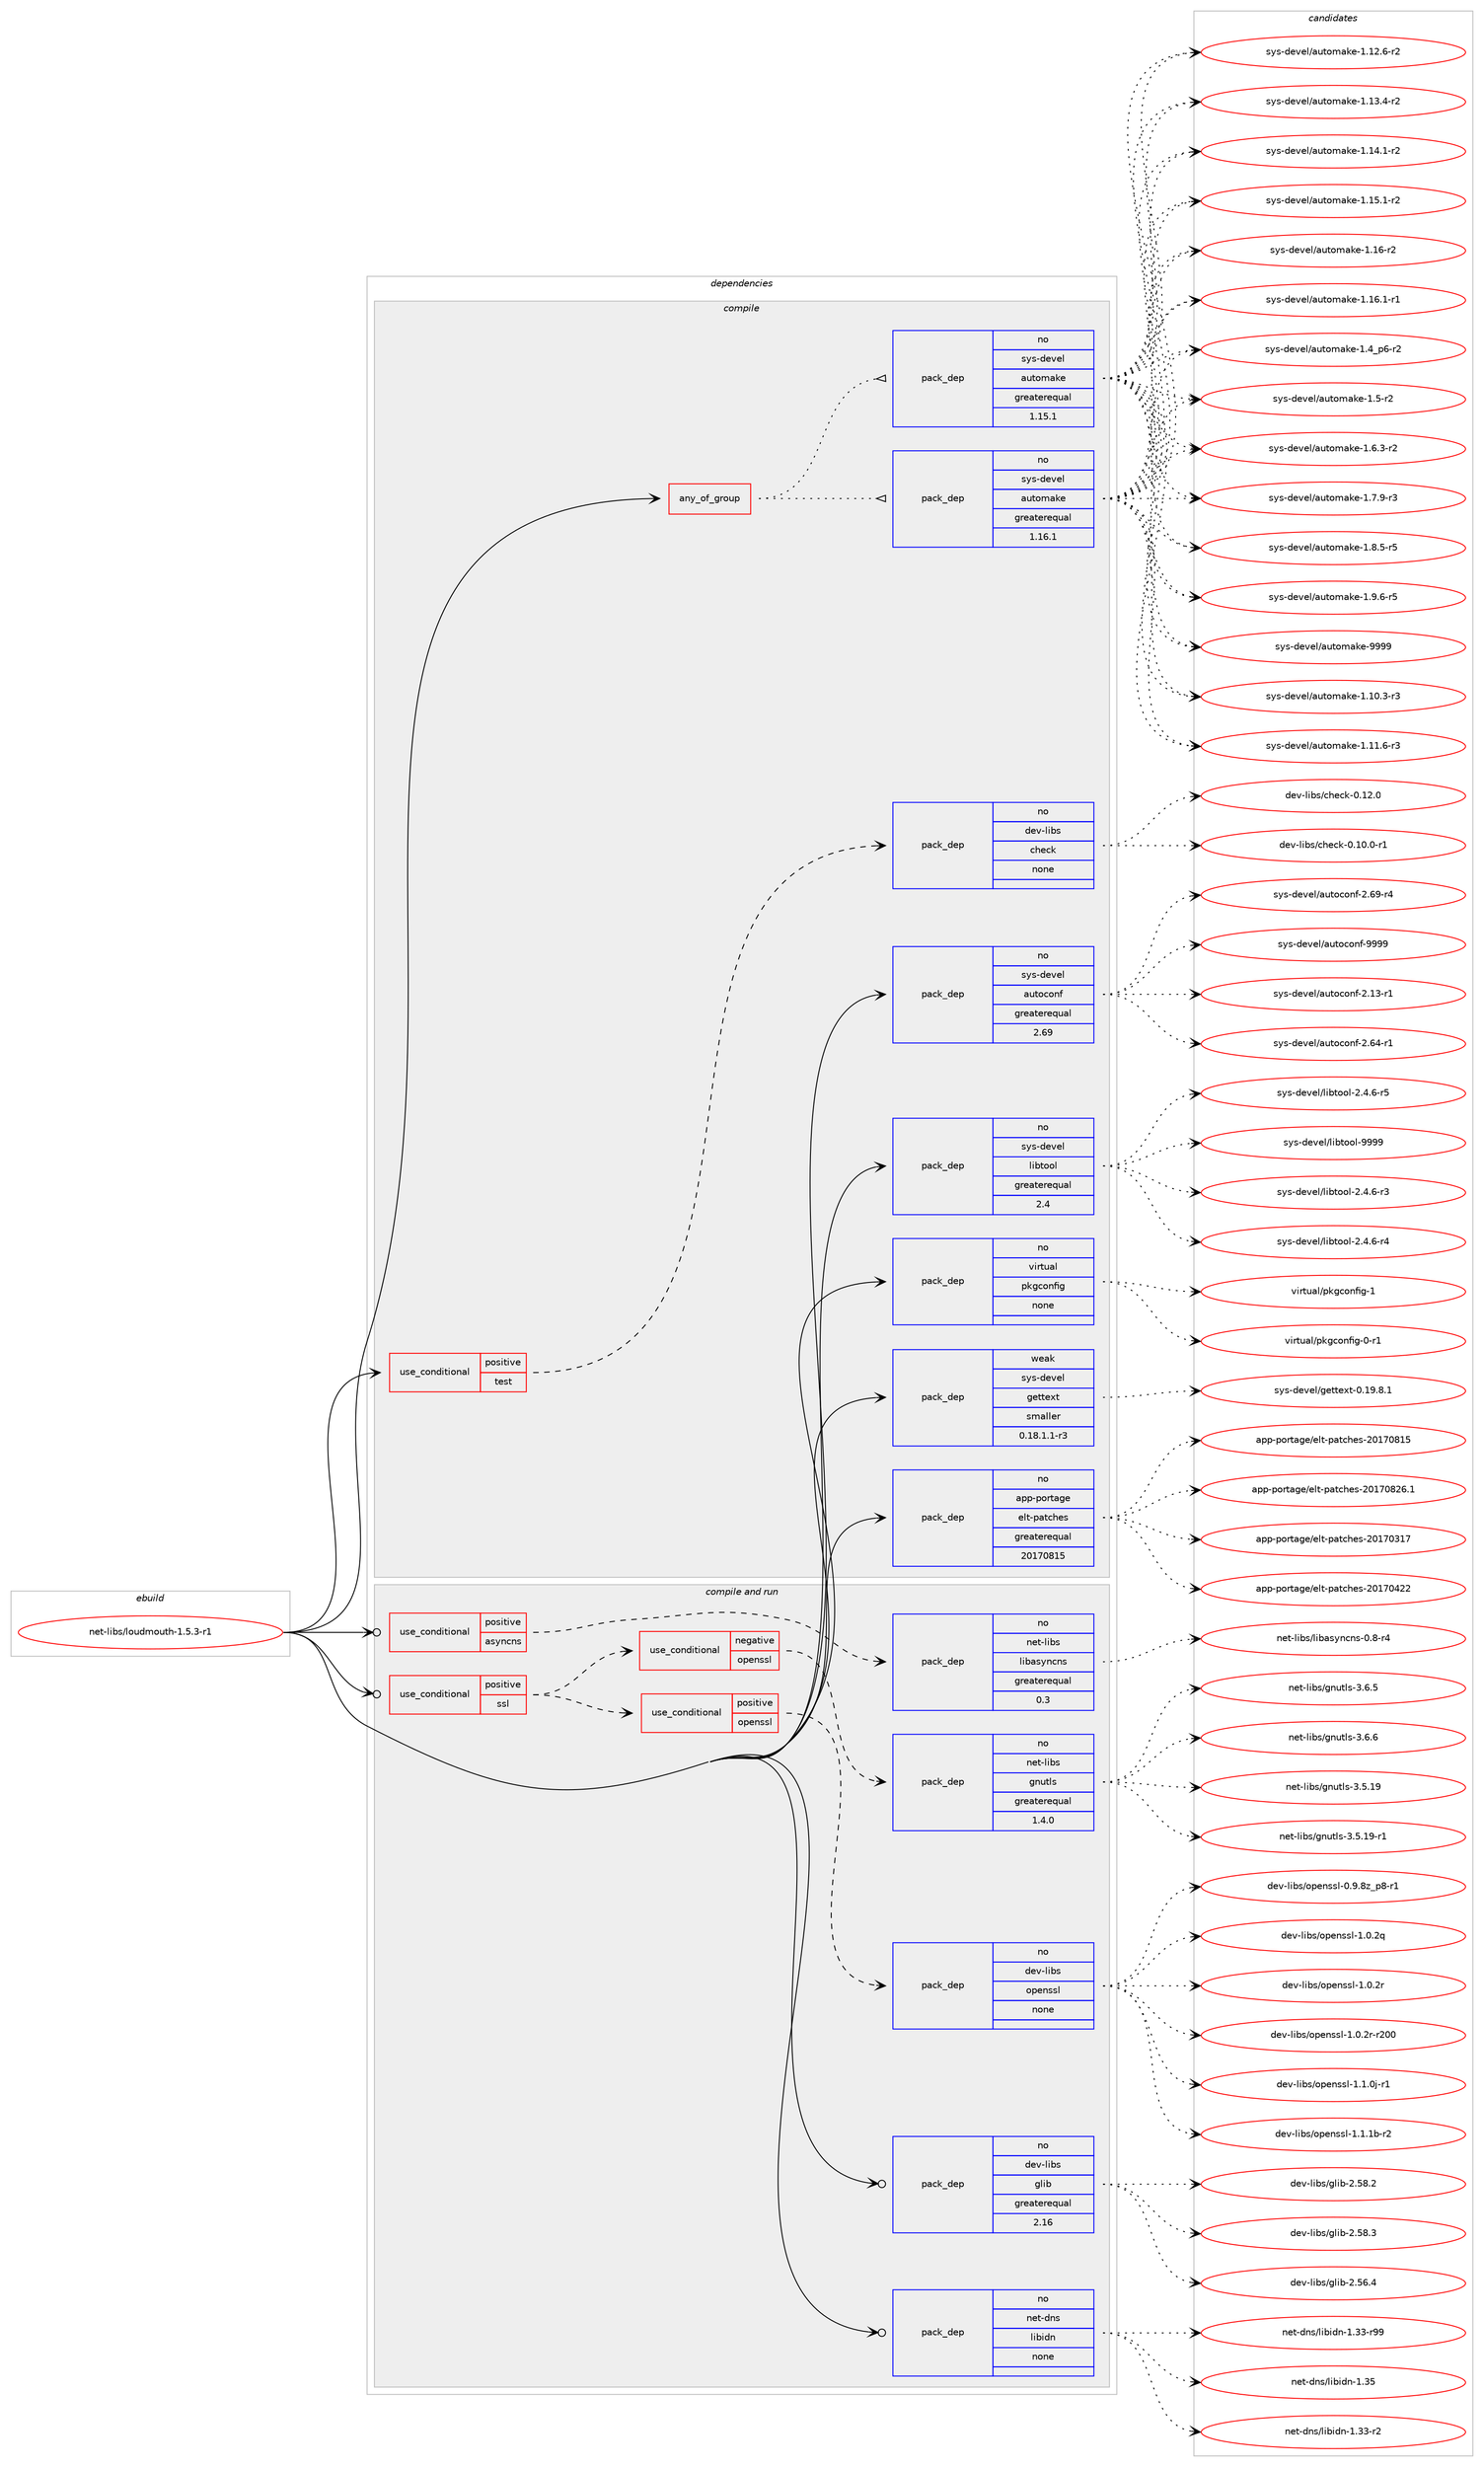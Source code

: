 digraph prolog {

# *************
# Graph options
# *************

newrank=true;
concentrate=true;
compound=true;
graph [rankdir=LR,fontname=Helvetica,fontsize=10,ranksep=1.5];#, ranksep=2.5, nodesep=0.2];
edge  [arrowhead=vee];
node  [fontname=Helvetica,fontsize=10];

# **********
# The ebuild
# **********

subgraph cluster_leftcol {
color=gray;
rank=same;
label=<<i>ebuild</i>>;
id [label="net-libs/loudmouth-1.5.3-r1", color=red, width=4, href="../net-libs/loudmouth-1.5.3-r1.svg"];
}

# ****************
# The dependencies
# ****************

subgraph cluster_midcol {
color=gray;
label=<<i>dependencies</i>>;
subgraph cluster_compile {
fillcolor="#eeeeee";
style=filled;
label=<<i>compile</i>>;
subgraph any26189 {
dependency1661037 [label=<<TABLE BORDER="0" CELLBORDER="1" CELLSPACING="0" CELLPADDING="4"><TR><TD CELLPADDING="10">any_of_group</TD></TR></TABLE>>, shape=none, color=red];subgraph pack1187557 {
dependency1661038 [label=<<TABLE BORDER="0" CELLBORDER="1" CELLSPACING="0" CELLPADDING="4" WIDTH="220"><TR><TD ROWSPAN="6" CELLPADDING="30">pack_dep</TD></TR><TR><TD WIDTH="110">no</TD></TR><TR><TD>sys-devel</TD></TR><TR><TD>automake</TD></TR><TR><TD>greaterequal</TD></TR><TR><TD>1.16.1</TD></TR></TABLE>>, shape=none, color=blue];
}
dependency1661037:e -> dependency1661038:w [weight=20,style="dotted",arrowhead="oinv"];
subgraph pack1187558 {
dependency1661039 [label=<<TABLE BORDER="0" CELLBORDER="1" CELLSPACING="0" CELLPADDING="4" WIDTH="220"><TR><TD ROWSPAN="6" CELLPADDING="30">pack_dep</TD></TR><TR><TD WIDTH="110">no</TD></TR><TR><TD>sys-devel</TD></TR><TR><TD>automake</TD></TR><TR><TD>greaterequal</TD></TR><TR><TD>1.15.1</TD></TR></TABLE>>, shape=none, color=blue];
}
dependency1661037:e -> dependency1661039:w [weight=20,style="dotted",arrowhead="oinv"];
}
id:e -> dependency1661037:w [weight=20,style="solid",arrowhead="vee"];
subgraph cond446503 {
dependency1661040 [label=<<TABLE BORDER="0" CELLBORDER="1" CELLSPACING="0" CELLPADDING="4"><TR><TD ROWSPAN="3" CELLPADDING="10">use_conditional</TD></TR><TR><TD>positive</TD></TR><TR><TD>test</TD></TR></TABLE>>, shape=none, color=red];
subgraph pack1187559 {
dependency1661041 [label=<<TABLE BORDER="0" CELLBORDER="1" CELLSPACING="0" CELLPADDING="4" WIDTH="220"><TR><TD ROWSPAN="6" CELLPADDING="30">pack_dep</TD></TR><TR><TD WIDTH="110">no</TD></TR><TR><TD>dev-libs</TD></TR><TR><TD>check</TD></TR><TR><TD>none</TD></TR><TR><TD></TD></TR></TABLE>>, shape=none, color=blue];
}
dependency1661040:e -> dependency1661041:w [weight=20,style="dashed",arrowhead="vee"];
}
id:e -> dependency1661040:w [weight=20,style="solid",arrowhead="vee"];
subgraph pack1187560 {
dependency1661042 [label=<<TABLE BORDER="0" CELLBORDER="1" CELLSPACING="0" CELLPADDING="4" WIDTH="220"><TR><TD ROWSPAN="6" CELLPADDING="30">pack_dep</TD></TR><TR><TD WIDTH="110">no</TD></TR><TR><TD>app-portage</TD></TR><TR><TD>elt-patches</TD></TR><TR><TD>greaterequal</TD></TR><TR><TD>20170815</TD></TR></TABLE>>, shape=none, color=blue];
}
id:e -> dependency1661042:w [weight=20,style="solid",arrowhead="vee"];
subgraph pack1187561 {
dependency1661043 [label=<<TABLE BORDER="0" CELLBORDER="1" CELLSPACING="0" CELLPADDING="4" WIDTH="220"><TR><TD ROWSPAN="6" CELLPADDING="30">pack_dep</TD></TR><TR><TD WIDTH="110">no</TD></TR><TR><TD>sys-devel</TD></TR><TR><TD>autoconf</TD></TR><TR><TD>greaterequal</TD></TR><TR><TD>2.69</TD></TR></TABLE>>, shape=none, color=blue];
}
id:e -> dependency1661043:w [weight=20,style="solid",arrowhead="vee"];
subgraph pack1187562 {
dependency1661044 [label=<<TABLE BORDER="0" CELLBORDER="1" CELLSPACING="0" CELLPADDING="4" WIDTH="220"><TR><TD ROWSPAN="6" CELLPADDING="30">pack_dep</TD></TR><TR><TD WIDTH="110">no</TD></TR><TR><TD>sys-devel</TD></TR><TR><TD>libtool</TD></TR><TR><TD>greaterequal</TD></TR><TR><TD>2.4</TD></TR></TABLE>>, shape=none, color=blue];
}
id:e -> dependency1661044:w [weight=20,style="solid",arrowhead="vee"];
subgraph pack1187563 {
dependency1661045 [label=<<TABLE BORDER="0" CELLBORDER="1" CELLSPACING="0" CELLPADDING="4" WIDTH="220"><TR><TD ROWSPAN="6" CELLPADDING="30">pack_dep</TD></TR><TR><TD WIDTH="110">no</TD></TR><TR><TD>virtual</TD></TR><TR><TD>pkgconfig</TD></TR><TR><TD>none</TD></TR><TR><TD></TD></TR></TABLE>>, shape=none, color=blue];
}
id:e -> dependency1661045:w [weight=20,style="solid",arrowhead="vee"];
subgraph pack1187564 {
dependency1661046 [label=<<TABLE BORDER="0" CELLBORDER="1" CELLSPACING="0" CELLPADDING="4" WIDTH="220"><TR><TD ROWSPAN="6" CELLPADDING="30">pack_dep</TD></TR><TR><TD WIDTH="110">weak</TD></TR><TR><TD>sys-devel</TD></TR><TR><TD>gettext</TD></TR><TR><TD>smaller</TD></TR><TR><TD>0.18.1.1-r3</TD></TR></TABLE>>, shape=none, color=blue];
}
id:e -> dependency1661046:w [weight=20,style="solid",arrowhead="vee"];
}
subgraph cluster_compileandrun {
fillcolor="#eeeeee";
style=filled;
label=<<i>compile and run</i>>;
subgraph cond446504 {
dependency1661047 [label=<<TABLE BORDER="0" CELLBORDER="1" CELLSPACING="0" CELLPADDING="4"><TR><TD ROWSPAN="3" CELLPADDING="10">use_conditional</TD></TR><TR><TD>positive</TD></TR><TR><TD>asyncns</TD></TR></TABLE>>, shape=none, color=red];
subgraph pack1187565 {
dependency1661048 [label=<<TABLE BORDER="0" CELLBORDER="1" CELLSPACING="0" CELLPADDING="4" WIDTH="220"><TR><TD ROWSPAN="6" CELLPADDING="30">pack_dep</TD></TR><TR><TD WIDTH="110">no</TD></TR><TR><TD>net-libs</TD></TR><TR><TD>libasyncns</TD></TR><TR><TD>greaterequal</TD></TR><TR><TD>0.3</TD></TR></TABLE>>, shape=none, color=blue];
}
dependency1661047:e -> dependency1661048:w [weight=20,style="dashed",arrowhead="vee"];
}
id:e -> dependency1661047:w [weight=20,style="solid",arrowhead="odotvee"];
subgraph cond446505 {
dependency1661049 [label=<<TABLE BORDER="0" CELLBORDER="1" CELLSPACING="0" CELLPADDING="4"><TR><TD ROWSPAN="3" CELLPADDING="10">use_conditional</TD></TR><TR><TD>positive</TD></TR><TR><TD>ssl</TD></TR></TABLE>>, shape=none, color=red];
subgraph cond446506 {
dependency1661050 [label=<<TABLE BORDER="0" CELLBORDER="1" CELLSPACING="0" CELLPADDING="4"><TR><TD ROWSPAN="3" CELLPADDING="10">use_conditional</TD></TR><TR><TD>negative</TD></TR><TR><TD>openssl</TD></TR></TABLE>>, shape=none, color=red];
subgraph pack1187566 {
dependency1661051 [label=<<TABLE BORDER="0" CELLBORDER="1" CELLSPACING="0" CELLPADDING="4" WIDTH="220"><TR><TD ROWSPAN="6" CELLPADDING="30">pack_dep</TD></TR><TR><TD WIDTH="110">no</TD></TR><TR><TD>net-libs</TD></TR><TR><TD>gnutls</TD></TR><TR><TD>greaterequal</TD></TR><TR><TD>1.4.0</TD></TR></TABLE>>, shape=none, color=blue];
}
dependency1661050:e -> dependency1661051:w [weight=20,style="dashed",arrowhead="vee"];
}
dependency1661049:e -> dependency1661050:w [weight=20,style="dashed",arrowhead="vee"];
subgraph cond446507 {
dependency1661052 [label=<<TABLE BORDER="0" CELLBORDER="1" CELLSPACING="0" CELLPADDING="4"><TR><TD ROWSPAN="3" CELLPADDING="10">use_conditional</TD></TR><TR><TD>positive</TD></TR><TR><TD>openssl</TD></TR></TABLE>>, shape=none, color=red];
subgraph pack1187567 {
dependency1661053 [label=<<TABLE BORDER="0" CELLBORDER="1" CELLSPACING="0" CELLPADDING="4" WIDTH="220"><TR><TD ROWSPAN="6" CELLPADDING="30">pack_dep</TD></TR><TR><TD WIDTH="110">no</TD></TR><TR><TD>dev-libs</TD></TR><TR><TD>openssl</TD></TR><TR><TD>none</TD></TR><TR><TD></TD></TR></TABLE>>, shape=none, color=blue];
}
dependency1661052:e -> dependency1661053:w [weight=20,style="dashed",arrowhead="vee"];
}
dependency1661049:e -> dependency1661052:w [weight=20,style="dashed",arrowhead="vee"];
}
id:e -> dependency1661049:w [weight=20,style="solid",arrowhead="odotvee"];
subgraph pack1187568 {
dependency1661054 [label=<<TABLE BORDER="0" CELLBORDER="1" CELLSPACING="0" CELLPADDING="4" WIDTH="220"><TR><TD ROWSPAN="6" CELLPADDING="30">pack_dep</TD></TR><TR><TD WIDTH="110">no</TD></TR><TR><TD>dev-libs</TD></TR><TR><TD>glib</TD></TR><TR><TD>greaterequal</TD></TR><TR><TD>2.16</TD></TR></TABLE>>, shape=none, color=blue];
}
id:e -> dependency1661054:w [weight=20,style="solid",arrowhead="odotvee"];
subgraph pack1187569 {
dependency1661055 [label=<<TABLE BORDER="0" CELLBORDER="1" CELLSPACING="0" CELLPADDING="4" WIDTH="220"><TR><TD ROWSPAN="6" CELLPADDING="30">pack_dep</TD></TR><TR><TD WIDTH="110">no</TD></TR><TR><TD>net-dns</TD></TR><TR><TD>libidn</TD></TR><TR><TD>none</TD></TR><TR><TD></TD></TR></TABLE>>, shape=none, color=blue];
}
id:e -> dependency1661055:w [weight=20,style="solid",arrowhead="odotvee"];
}
subgraph cluster_run {
fillcolor="#eeeeee";
style=filled;
label=<<i>run</i>>;
}
}

# **************
# The candidates
# **************

subgraph cluster_choices {
rank=same;
color=gray;
label=<<i>candidates</i>>;

subgraph choice1187557 {
color=black;
nodesep=1;
choice11512111545100101118101108479711711611110997107101454946494846514511451 [label="sys-devel/automake-1.10.3-r3", color=red, width=4,href="../sys-devel/automake-1.10.3-r3.svg"];
choice11512111545100101118101108479711711611110997107101454946494946544511451 [label="sys-devel/automake-1.11.6-r3", color=red, width=4,href="../sys-devel/automake-1.11.6-r3.svg"];
choice11512111545100101118101108479711711611110997107101454946495046544511450 [label="sys-devel/automake-1.12.6-r2", color=red, width=4,href="../sys-devel/automake-1.12.6-r2.svg"];
choice11512111545100101118101108479711711611110997107101454946495146524511450 [label="sys-devel/automake-1.13.4-r2", color=red, width=4,href="../sys-devel/automake-1.13.4-r2.svg"];
choice11512111545100101118101108479711711611110997107101454946495246494511450 [label="sys-devel/automake-1.14.1-r2", color=red, width=4,href="../sys-devel/automake-1.14.1-r2.svg"];
choice11512111545100101118101108479711711611110997107101454946495346494511450 [label="sys-devel/automake-1.15.1-r2", color=red, width=4,href="../sys-devel/automake-1.15.1-r2.svg"];
choice1151211154510010111810110847971171161111099710710145494649544511450 [label="sys-devel/automake-1.16-r2", color=red, width=4,href="../sys-devel/automake-1.16-r2.svg"];
choice11512111545100101118101108479711711611110997107101454946495446494511449 [label="sys-devel/automake-1.16.1-r1", color=red, width=4,href="../sys-devel/automake-1.16.1-r1.svg"];
choice115121115451001011181011084797117116111109971071014549465295112544511450 [label="sys-devel/automake-1.4_p6-r2", color=red, width=4,href="../sys-devel/automake-1.4_p6-r2.svg"];
choice11512111545100101118101108479711711611110997107101454946534511450 [label="sys-devel/automake-1.5-r2", color=red, width=4,href="../sys-devel/automake-1.5-r2.svg"];
choice115121115451001011181011084797117116111109971071014549465446514511450 [label="sys-devel/automake-1.6.3-r2", color=red, width=4,href="../sys-devel/automake-1.6.3-r2.svg"];
choice115121115451001011181011084797117116111109971071014549465546574511451 [label="sys-devel/automake-1.7.9-r3", color=red, width=4,href="../sys-devel/automake-1.7.9-r3.svg"];
choice115121115451001011181011084797117116111109971071014549465646534511453 [label="sys-devel/automake-1.8.5-r5", color=red, width=4,href="../sys-devel/automake-1.8.5-r5.svg"];
choice115121115451001011181011084797117116111109971071014549465746544511453 [label="sys-devel/automake-1.9.6-r5", color=red, width=4,href="../sys-devel/automake-1.9.6-r5.svg"];
choice115121115451001011181011084797117116111109971071014557575757 [label="sys-devel/automake-9999", color=red, width=4,href="../sys-devel/automake-9999.svg"];
dependency1661038:e -> choice11512111545100101118101108479711711611110997107101454946494846514511451:w [style=dotted,weight="100"];
dependency1661038:e -> choice11512111545100101118101108479711711611110997107101454946494946544511451:w [style=dotted,weight="100"];
dependency1661038:e -> choice11512111545100101118101108479711711611110997107101454946495046544511450:w [style=dotted,weight="100"];
dependency1661038:e -> choice11512111545100101118101108479711711611110997107101454946495146524511450:w [style=dotted,weight="100"];
dependency1661038:e -> choice11512111545100101118101108479711711611110997107101454946495246494511450:w [style=dotted,weight="100"];
dependency1661038:e -> choice11512111545100101118101108479711711611110997107101454946495346494511450:w [style=dotted,weight="100"];
dependency1661038:e -> choice1151211154510010111810110847971171161111099710710145494649544511450:w [style=dotted,weight="100"];
dependency1661038:e -> choice11512111545100101118101108479711711611110997107101454946495446494511449:w [style=dotted,weight="100"];
dependency1661038:e -> choice115121115451001011181011084797117116111109971071014549465295112544511450:w [style=dotted,weight="100"];
dependency1661038:e -> choice11512111545100101118101108479711711611110997107101454946534511450:w [style=dotted,weight="100"];
dependency1661038:e -> choice115121115451001011181011084797117116111109971071014549465446514511450:w [style=dotted,weight="100"];
dependency1661038:e -> choice115121115451001011181011084797117116111109971071014549465546574511451:w [style=dotted,weight="100"];
dependency1661038:e -> choice115121115451001011181011084797117116111109971071014549465646534511453:w [style=dotted,weight="100"];
dependency1661038:e -> choice115121115451001011181011084797117116111109971071014549465746544511453:w [style=dotted,weight="100"];
dependency1661038:e -> choice115121115451001011181011084797117116111109971071014557575757:w [style=dotted,weight="100"];
}
subgraph choice1187558 {
color=black;
nodesep=1;
choice11512111545100101118101108479711711611110997107101454946494846514511451 [label="sys-devel/automake-1.10.3-r3", color=red, width=4,href="../sys-devel/automake-1.10.3-r3.svg"];
choice11512111545100101118101108479711711611110997107101454946494946544511451 [label="sys-devel/automake-1.11.6-r3", color=red, width=4,href="../sys-devel/automake-1.11.6-r3.svg"];
choice11512111545100101118101108479711711611110997107101454946495046544511450 [label="sys-devel/automake-1.12.6-r2", color=red, width=4,href="../sys-devel/automake-1.12.6-r2.svg"];
choice11512111545100101118101108479711711611110997107101454946495146524511450 [label="sys-devel/automake-1.13.4-r2", color=red, width=4,href="../sys-devel/automake-1.13.4-r2.svg"];
choice11512111545100101118101108479711711611110997107101454946495246494511450 [label="sys-devel/automake-1.14.1-r2", color=red, width=4,href="../sys-devel/automake-1.14.1-r2.svg"];
choice11512111545100101118101108479711711611110997107101454946495346494511450 [label="sys-devel/automake-1.15.1-r2", color=red, width=4,href="../sys-devel/automake-1.15.1-r2.svg"];
choice1151211154510010111810110847971171161111099710710145494649544511450 [label="sys-devel/automake-1.16-r2", color=red, width=4,href="../sys-devel/automake-1.16-r2.svg"];
choice11512111545100101118101108479711711611110997107101454946495446494511449 [label="sys-devel/automake-1.16.1-r1", color=red, width=4,href="../sys-devel/automake-1.16.1-r1.svg"];
choice115121115451001011181011084797117116111109971071014549465295112544511450 [label="sys-devel/automake-1.4_p6-r2", color=red, width=4,href="../sys-devel/automake-1.4_p6-r2.svg"];
choice11512111545100101118101108479711711611110997107101454946534511450 [label="sys-devel/automake-1.5-r2", color=red, width=4,href="../sys-devel/automake-1.5-r2.svg"];
choice115121115451001011181011084797117116111109971071014549465446514511450 [label="sys-devel/automake-1.6.3-r2", color=red, width=4,href="../sys-devel/automake-1.6.3-r2.svg"];
choice115121115451001011181011084797117116111109971071014549465546574511451 [label="sys-devel/automake-1.7.9-r3", color=red, width=4,href="../sys-devel/automake-1.7.9-r3.svg"];
choice115121115451001011181011084797117116111109971071014549465646534511453 [label="sys-devel/automake-1.8.5-r5", color=red, width=4,href="../sys-devel/automake-1.8.5-r5.svg"];
choice115121115451001011181011084797117116111109971071014549465746544511453 [label="sys-devel/automake-1.9.6-r5", color=red, width=4,href="../sys-devel/automake-1.9.6-r5.svg"];
choice115121115451001011181011084797117116111109971071014557575757 [label="sys-devel/automake-9999", color=red, width=4,href="../sys-devel/automake-9999.svg"];
dependency1661039:e -> choice11512111545100101118101108479711711611110997107101454946494846514511451:w [style=dotted,weight="100"];
dependency1661039:e -> choice11512111545100101118101108479711711611110997107101454946494946544511451:w [style=dotted,weight="100"];
dependency1661039:e -> choice11512111545100101118101108479711711611110997107101454946495046544511450:w [style=dotted,weight="100"];
dependency1661039:e -> choice11512111545100101118101108479711711611110997107101454946495146524511450:w [style=dotted,weight="100"];
dependency1661039:e -> choice11512111545100101118101108479711711611110997107101454946495246494511450:w [style=dotted,weight="100"];
dependency1661039:e -> choice11512111545100101118101108479711711611110997107101454946495346494511450:w [style=dotted,weight="100"];
dependency1661039:e -> choice1151211154510010111810110847971171161111099710710145494649544511450:w [style=dotted,weight="100"];
dependency1661039:e -> choice11512111545100101118101108479711711611110997107101454946495446494511449:w [style=dotted,weight="100"];
dependency1661039:e -> choice115121115451001011181011084797117116111109971071014549465295112544511450:w [style=dotted,weight="100"];
dependency1661039:e -> choice11512111545100101118101108479711711611110997107101454946534511450:w [style=dotted,weight="100"];
dependency1661039:e -> choice115121115451001011181011084797117116111109971071014549465446514511450:w [style=dotted,weight="100"];
dependency1661039:e -> choice115121115451001011181011084797117116111109971071014549465546574511451:w [style=dotted,weight="100"];
dependency1661039:e -> choice115121115451001011181011084797117116111109971071014549465646534511453:w [style=dotted,weight="100"];
dependency1661039:e -> choice115121115451001011181011084797117116111109971071014549465746544511453:w [style=dotted,weight="100"];
dependency1661039:e -> choice115121115451001011181011084797117116111109971071014557575757:w [style=dotted,weight="100"];
}
subgraph choice1187559 {
color=black;
nodesep=1;
choice1001011184510810598115479910410199107454846494846484511449 [label="dev-libs/check-0.10.0-r1", color=red, width=4,href="../dev-libs/check-0.10.0-r1.svg"];
choice100101118451081059811547991041019910745484649504648 [label="dev-libs/check-0.12.0", color=red, width=4,href="../dev-libs/check-0.12.0.svg"];
dependency1661041:e -> choice1001011184510810598115479910410199107454846494846484511449:w [style=dotted,weight="100"];
dependency1661041:e -> choice100101118451081059811547991041019910745484649504648:w [style=dotted,weight="100"];
}
subgraph choice1187560 {
color=black;
nodesep=1;
choice97112112451121111141169710310147101108116451129711699104101115455048495548514955 [label="app-portage/elt-patches-20170317", color=red, width=4,href="../app-portage/elt-patches-20170317.svg"];
choice97112112451121111141169710310147101108116451129711699104101115455048495548525050 [label="app-portage/elt-patches-20170422", color=red, width=4,href="../app-portage/elt-patches-20170422.svg"];
choice97112112451121111141169710310147101108116451129711699104101115455048495548564953 [label="app-portage/elt-patches-20170815", color=red, width=4,href="../app-portage/elt-patches-20170815.svg"];
choice971121124511211111411697103101471011081164511297116991041011154550484955485650544649 [label="app-portage/elt-patches-20170826.1", color=red, width=4,href="../app-portage/elt-patches-20170826.1.svg"];
dependency1661042:e -> choice97112112451121111141169710310147101108116451129711699104101115455048495548514955:w [style=dotted,weight="100"];
dependency1661042:e -> choice97112112451121111141169710310147101108116451129711699104101115455048495548525050:w [style=dotted,weight="100"];
dependency1661042:e -> choice97112112451121111141169710310147101108116451129711699104101115455048495548564953:w [style=dotted,weight="100"];
dependency1661042:e -> choice971121124511211111411697103101471011081164511297116991041011154550484955485650544649:w [style=dotted,weight="100"];
}
subgraph choice1187561 {
color=black;
nodesep=1;
choice1151211154510010111810110847971171161119911111010245504649514511449 [label="sys-devel/autoconf-2.13-r1", color=red, width=4,href="../sys-devel/autoconf-2.13-r1.svg"];
choice1151211154510010111810110847971171161119911111010245504654524511449 [label="sys-devel/autoconf-2.64-r1", color=red, width=4,href="../sys-devel/autoconf-2.64-r1.svg"];
choice1151211154510010111810110847971171161119911111010245504654574511452 [label="sys-devel/autoconf-2.69-r4", color=red, width=4,href="../sys-devel/autoconf-2.69-r4.svg"];
choice115121115451001011181011084797117116111991111101024557575757 [label="sys-devel/autoconf-9999", color=red, width=4,href="../sys-devel/autoconf-9999.svg"];
dependency1661043:e -> choice1151211154510010111810110847971171161119911111010245504649514511449:w [style=dotted,weight="100"];
dependency1661043:e -> choice1151211154510010111810110847971171161119911111010245504654524511449:w [style=dotted,weight="100"];
dependency1661043:e -> choice1151211154510010111810110847971171161119911111010245504654574511452:w [style=dotted,weight="100"];
dependency1661043:e -> choice115121115451001011181011084797117116111991111101024557575757:w [style=dotted,weight="100"];
}
subgraph choice1187562 {
color=black;
nodesep=1;
choice1151211154510010111810110847108105981161111111084550465246544511451 [label="sys-devel/libtool-2.4.6-r3", color=red, width=4,href="../sys-devel/libtool-2.4.6-r3.svg"];
choice1151211154510010111810110847108105981161111111084550465246544511452 [label="sys-devel/libtool-2.4.6-r4", color=red, width=4,href="../sys-devel/libtool-2.4.6-r4.svg"];
choice1151211154510010111810110847108105981161111111084550465246544511453 [label="sys-devel/libtool-2.4.6-r5", color=red, width=4,href="../sys-devel/libtool-2.4.6-r5.svg"];
choice1151211154510010111810110847108105981161111111084557575757 [label="sys-devel/libtool-9999", color=red, width=4,href="../sys-devel/libtool-9999.svg"];
dependency1661044:e -> choice1151211154510010111810110847108105981161111111084550465246544511451:w [style=dotted,weight="100"];
dependency1661044:e -> choice1151211154510010111810110847108105981161111111084550465246544511452:w [style=dotted,weight="100"];
dependency1661044:e -> choice1151211154510010111810110847108105981161111111084550465246544511453:w [style=dotted,weight="100"];
dependency1661044:e -> choice1151211154510010111810110847108105981161111111084557575757:w [style=dotted,weight="100"];
}
subgraph choice1187563 {
color=black;
nodesep=1;
choice11810511411611797108471121071039911111010210510345484511449 [label="virtual/pkgconfig-0-r1", color=red, width=4,href="../virtual/pkgconfig-0-r1.svg"];
choice1181051141161179710847112107103991111101021051034549 [label="virtual/pkgconfig-1", color=red, width=4,href="../virtual/pkgconfig-1.svg"];
dependency1661045:e -> choice11810511411611797108471121071039911111010210510345484511449:w [style=dotted,weight="100"];
dependency1661045:e -> choice1181051141161179710847112107103991111101021051034549:w [style=dotted,weight="100"];
}
subgraph choice1187564 {
color=black;
nodesep=1;
choice1151211154510010111810110847103101116116101120116454846495746564649 [label="sys-devel/gettext-0.19.8.1", color=red, width=4,href="../sys-devel/gettext-0.19.8.1.svg"];
dependency1661046:e -> choice1151211154510010111810110847103101116116101120116454846495746564649:w [style=dotted,weight="100"];
}
subgraph choice1187565 {
color=black;
nodesep=1;
choice110101116451081059811547108105989711512111099110115454846564511452 [label="net-libs/libasyncns-0.8-r4", color=red, width=4,href="../net-libs/libasyncns-0.8-r4.svg"];
dependency1661048:e -> choice110101116451081059811547108105989711512111099110115454846564511452:w [style=dotted,weight="100"];
}
subgraph choice1187566 {
color=black;
nodesep=1;
choice11010111645108105981154710311011711610811545514653464957 [label="net-libs/gnutls-3.5.19", color=red, width=4,href="../net-libs/gnutls-3.5.19.svg"];
choice110101116451081059811547103110117116108115455146534649574511449 [label="net-libs/gnutls-3.5.19-r1", color=red, width=4,href="../net-libs/gnutls-3.5.19-r1.svg"];
choice110101116451081059811547103110117116108115455146544653 [label="net-libs/gnutls-3.6.5", color=red, width=4,href="../net-libs/gnutls-3.6.5.svg"];
choice110101116451081059811547103110117116108115455146544654 [label="net-libs/gnutls-3.6.6", color=red, width=4,href="../net-libs/gnutls-3.6.6.svg"];
dependency1661051:e -> choice11010111645108105981154710311011711610811545514653464957:w [style=dotted,weight="100"];
dependency1661051:e -> choice110101116451081059811547103110117116108115455146534649574511449:w [style=dotted,weight="100"];
dependency1661051:e -> choice110101116451081059811547103110117116108115455146544653:w [style=dotted,weight="100"];
dependency1661051:e -> choice110101116451081059811547103110117116108115455146544654:w [style=dotted,weight="100"];
}
subgraph choice1187567 {
color=black;
nodesep=1;
choice10010111845108105981154711111210111011511510845484657465612295112564511449 [label="dev-libs/openssl-0.9.8z_p8-r1", color=red, width=4,href="../dev-libs/openssl-0.9.8z_p8-r1.svg"];
choice100101118451081059811547111112101110115115108454946484650113 [label="dev-libs/openssl-1.0.2q", color=red, width=4,href="../dev-libs/openssl-1.0.2q.svg"];
choice100101118451081059811547111112101110115115108454946484650114 [label="dev-libs/openssl-1.0.2r", color=red, width=4,href="../dev-libs/openssl-1.0.2r.svg"];
choice10010111845108105981154711111210111011511510845494648465011445114504848 [label="dev-libs/openssl-1.0.2r-r200", color=red, width=4,href="../dev-libs/openssl-1.0.2r-r200.svg"];
choice1001011184510810598115471111121011101151151084549464946481064511449 [label="dev-libs/openssl-1.1.0j-r1", color=red, width=4,href="../dev-libs/openssl-1.1.0j-r1.svg"];
choice100101118451081059811547111112101110115115108454946494649984511450 [label="dev-libs/openssl-1.1.1b-r2", color=red, width=4,href="../dev-libs/openssl-1.1.1b-r2.svg"];
dependency1661053:e -> choice10010111845108105981154711111210111011511510845484657465612295112564511449:w [style=dotted,weight="100"];
dependency1661053:e -> choice100101118451081059811547111112101110115115108454946484650113:w [style=dotted,weight="100"];
dependency1661053:e -> choice100101118451081059811547111112101110115115108454946484650114:w [style=dotted,weight="100"];
dependency1661053:e -> choice10010111845108105981154711111210111011511510845494648465011445114504848:w [style=dotted,weight="100"];
dependency1661053:e -> choice1001011184510810598115471111121011101151151084549464946481064511449:w [style=dotted,weight="100"];
dependency1661053:e -> choice100101118451081059811547111112101110115115108454946494649984511450:w [style=dotted,weight="100"];
}
subgraph choice1187568 {
color=black;
nodesep=1;
choice1001011184510810598115471031081059845504653544652 [label="dev-libs/glib-2.56.4", color=red, width=4,href="../dev-libs/glib-2.56.4.svg"];
choice1001011184510810598115471031081059845504653564650 [label="dev-libs/glib-2.58.2", color=red, width=4,href="../dev-libs/glib-2.58.2.svg"];
choice1001011184510810598115471031081059845504653564651 [label="dev-libs/glib-2.58.3", color=red, width=4,href="../dev-libs/glib-2.58.3.svg"];
dependency1661054:e -> choice1001011184510810598115471031081059845504653544652:w [style=dotted,weight="100"];
dependency1661054:e -> choice1001011184510810598115471031081059845504653564650:w [style=dotted,weight="100"];
dependency1661054:e -> choice1001011184510810598115471031081059845504653564651:w [style=dotted,weight="100"];
}
subgraph choice1187569 {
color=black;
nodesep=1;
choice11010111645100110115471081059810510011045494651514511450 [label="net-dns/libidn-1.33-r2", color=red, width=4,href="../net-dns/libidn-1.33-r2.svg"];
choice1101011164510011011547108105981051001104549465151451145757 [label="net-dns/libidn-1.33-r99", color=red, width=4,href="../net-dns/libidn-1.33-r99.svg"];
choice1101011164510011011547108105981051001104549465153 [label="net-dns/libidn-1.35", color=red, width=4,href="../net-dns/libidn-1.35.svg"];
dependency1661055:e -> choice11010111645100110115471081059810510011045494651514511450:w [style=dotted,weight="100"];
dependency1661055:e -> choice1101011164510011011547108105981051001104549465151451145757:w [style=dotted,weight="100"];
dependency1661055:e -> choice1101011164510011011547108105981051001104549465153:w [style=dotted,weight="100"];
}
}

}

